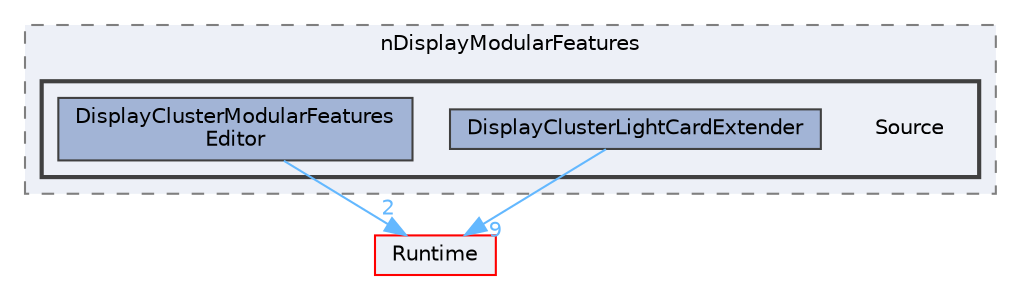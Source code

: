 digraph "Source"
{
 // INTERACTIVE_SVG=YES
 // LATEX_PDF_SIZE
  bgcolor="transparent";
  edge [fontname=Helvetica,fontsize=10,labelfontname=Helvetica,labelfontsize=10];
  node [fontname=Helvetica,fontsize=10,shape=box,height=0.2,width=0.4];
  compound=true
  subgraph clusterdir_3a48a7104335b96ad55b61ee490980f0 {
    graph [ bgcolor="#edf0f7", pencolor="grey50", label="nDisplayModularFeatures", fontname=Helvetica,fontsize=10 style="filled,dashed", URL="dir_3a48a7104335b96ad55b61ee490980f0.html",tooltip=""]
  subgraph clusterdir_0a783c0c5cf55fc8520e732bd96c34a2 {
    graph [ bgcolor="#edf0f7", pencolor="grey25", label="", fontname=Helvetica,fontsize=10 style="filled,bold", URL="dir_0a783c0c5cf55fc8520e732bd96c34a2.html",tooltip=""]
    dir_0a783c0c5cf55fc8520e732bd96c34a2 [shape=plaintext, label="Source"];
  dir_5b92fa8a15013ae79f4e5d4e6dfe955b [label="DisplayClusterLightCardExtender", fillcolor="#a2b4d6", color="grey25", style="filled", URL="dir_5b92fa8a15013ae79f4e5d4e6dfe955b.html",tooltip=""];
  dir_5af8c5a988d358f48be76d2c1dfea28e [label="DisplayClusterModularFeatures\lEditor", fillcolor="#a2b4d6", color="grey25", style="filled", URL="dir_5af8c5a988d358f48be76d2c1dfea28e.html",tooltip=""];
  }
  }
  dir_7536b172fbd480bfd146a1b1acd6856b [label="Runtime", fillcolor="#edf0f7", color="red", style="filled", URL="dir_7536b172fbd480bfd146a1b1acd6856b.html",tooltip=""];
  dir_5b92fa8a15013ae79f4e5d4e6dfe955b->dir_7536b172fbd480bfd146a1b1acd6856b [headlabel="9", labeldistance=1.5 headhref="dir_000325_000984.html" href="dir_000325_000984.html" color="steelblue1" fontcolor="steelblue1"];
  dir_5af8c5a988d358f48be76d2c1dfea28e->dir_7536b172fbd480bfd146a1b1acd6856b [headlabel="2", labeldistance=1.5 headhref="dir_000328_000984.html" href="dir_000328_000984.html" color="steelblue1" fontcolor="steelblue1"];
}

